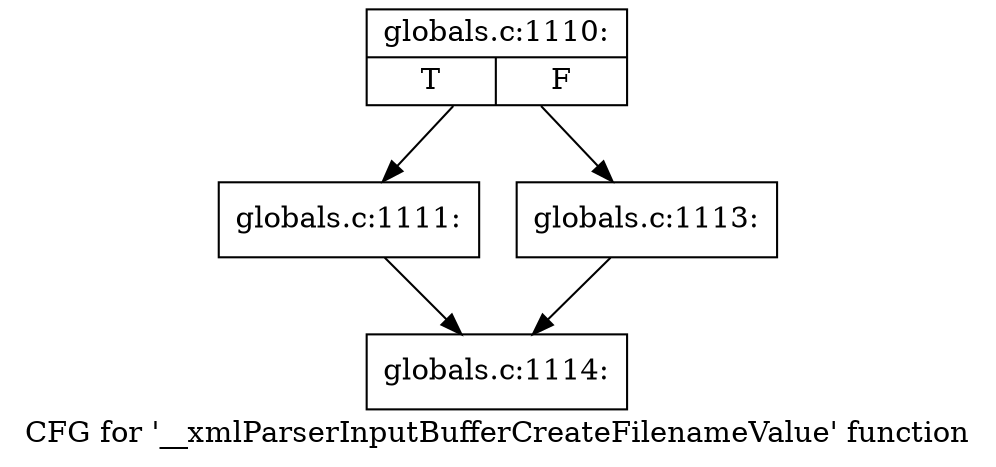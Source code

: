 digraph "CFG for '__xmlParserInputBufferCreateFilenameValue' function" {
	label="CFG for '__xmlParserInputBufferCreateFilenameValue' function";

	Node0x5624fdb65be0 [shape=record,label="{globals.c:1110:|{<s0>T|<s1>F}}"];
	Node0x5624fdb65be0 -> Node0x5624fdb65ce0;
	Node0x5624fdb65be0 -> Node0x5624fdb65d80;
	Node0x5624fdb65ce0 [shape=record,label="{globals.c:1111:}"];
	Node0x5624fdb65ce0 -> Node0x5624fdb65c30;
	Node0x5624fdb65d80 [shape=record,label="{globals.c:1113:}"];
	Node0x5624fdb65d80 -> Node0x5624fdb65c30;
	Node0x5624fdb65c30 [shape=record,label="{globals.c:1114:}"];
}
